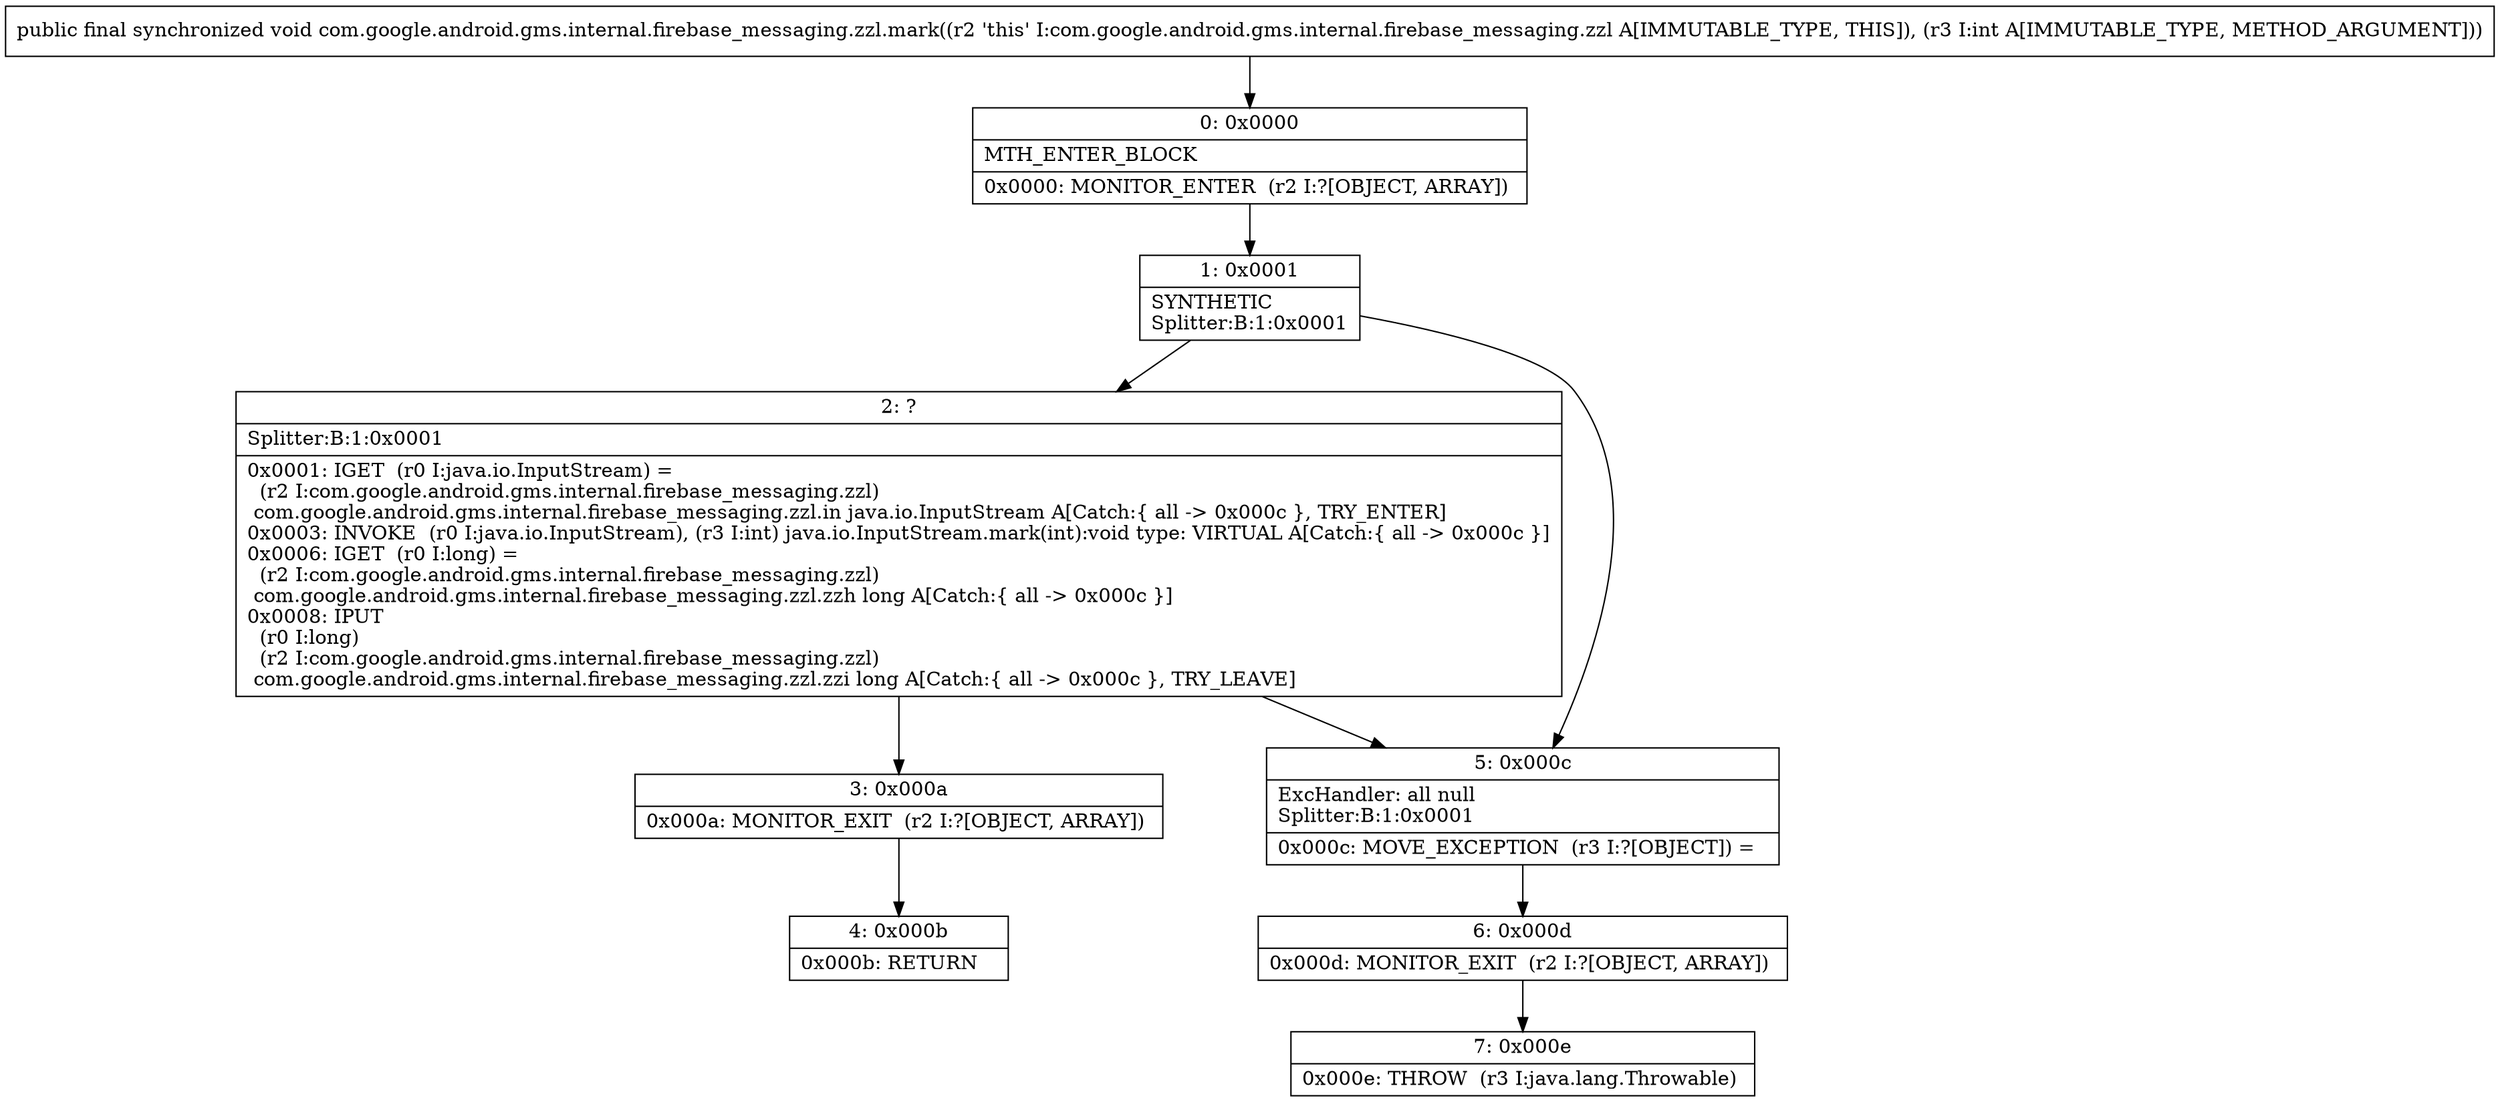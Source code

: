 digraph "CFG forcom.google.android.gms.internal.firebase_messaging.zzl.mark(I)V" {
Node_0 [shape=record,label="{0\:\ 0x0000|MTH_ENTER_BLOCK\l|0x0000: MONITOR_ENTER  (r2 I:?[OBJECT, ARRAY]) \l}"];
Node_1 [shape=record,label="{1\:\ 0x0001|SYNTHETIC\lSplitter:B:1:0x0001\l}"];
Node_2 [shape=record,label="{2\:\ ?|Splitter:B:1:0x0001\l|0x0001: IGET  (r0 I:java.io.InputStream) = \l  (r2 I:com.google.android.gms.internal.firebase_messaging.zzl)\l com.google.android.gms.internal.firebase_messaging.zzl.in java.io.InputStream A[Catch:\{ all \-\> 0x000c \}, TRY_ENTER]\l0x0003: INVOKE  (r0 I:java.io.InputStream), (r3 I:int) java.io.InputStream.mark(int):void type: VIRTUAL A[Catch:\{ all \-\> 0x000c \}]\l0x0006: IGET  (r0 I:long) = \l  (r2 I:com.google.android.gms.internal.firebase_messaging.zzl)\l com.google.android.gms.internal.firebase_messaging.zzl.zzh long A[Catch:\{ all \-\> 0x000c \}]\l0x0008: IPUT  \l  (r0 I:long)\l  (r2 I:com.google.android.gms.internal.firebase_messaging.zzl)\l com.google.android.gms.internal.firebase_messaging.zzl.zzi long A[Catch:\{ all \-\> 0x000c \}, TRY_LEAVE]\l}"];
Node_3 [shape=record,label="{3\:\ 0x000a|0x000a: MONITOR_EXIT  (r2 I:?[OBJECT, ARRAY]) \l}"];
Node_4 [shape=record,label="{4\:\ 0x000b|0x000b: RETURN   \l}"];
Node_5 [shape=record,label="{5\:\ 0x000c|ExcHandler: all null\lSplitter:B:1:0x0001\l|0x000c: MOVE_EXCEPTION  (r3 I:?[OBJECT]) =  \l}"];
Node_6 [shape=record,label="{6\:\ 0x000d|0x000d: MONITOR_EXIT  (r2 I:?[OBJECT, ARRAY]) \l}"];
Node_7 [shape=record,label="{7\:\ 0x000e|0x000e: THROW  (r3 I:java.lang.Throwable) \l}"];
MethodNode[shape=record,label="{public final synchronized void com.google.android.gms.internal.firebase_messaging.zzl.mark((r2 'this' I:com.google.android.gms.internal.firebase_messaging.zzl A[IMMUTABLE_TYPE, THIS]), (r3 I:int A[IMMUTABLE_TYPE, METHOD_ARGUMENT])) }"];
MethodNode -> Node_0;
Node_0 -> Node_1;
Node_1 -> Node_2;
Node_1 -> Node_5;
Node_2 -> Node_3;
Node_2 -> Node_5;
Node_3 -> Node_4;
Node_5 -> Node_6;
Node_6 -> Node_7;
}

